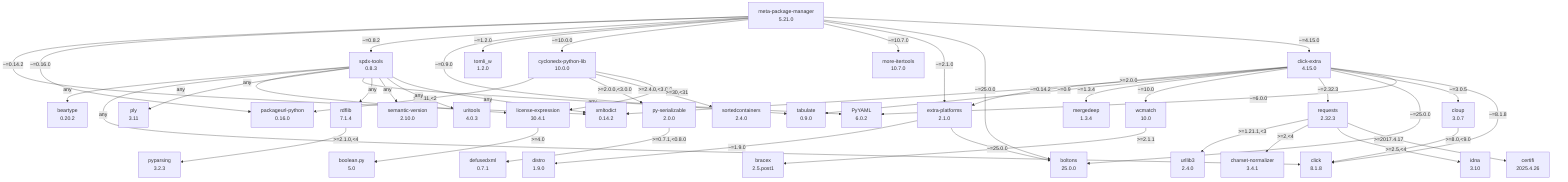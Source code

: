 flowchart TD
    classDef missing stroke-dasharray: 5
    beartype["beartype\n0.20.2"]
    boltons["boltons\n25.0.0"]
    boolean-py["boolean.py\n5.0"]
    bracex["bracex\n2.5.post1"]
    certifi["certifi\n2025.4.26"]
    charset-normalizer["charset-normalizer\n3.4.1"]
    click-extra["click-extra\n4.15.0"]
    click_0["click\n8.1.8"]
    cloup["cloup\n3.0.7"]
    cyclonedx-python-lib["cyclonedx-python-lib\n10.0.0"]
    defusedxml["defusedxml\n0.7.1"]
    distro["distro\n1.9.0"]
    extra-platforms["extra-platforms\n2.1.0"]
    idna["idna\n3.10"]
    license-expression["license-expression\n30.4.1"]
    mergedeep["mergedeep\n1.3.4"]
    meta-package-manager["meta-package-manager\n5.21.0"]
    more-itertools["more-itertools\n10.7.0"]
    packageurl-python["packageurl-python\n0.16.0"]
    ply["ply\n3.11"]
    py-serializable["py-serializable\n2.0.0"]
    pyparsing["pyparsing\n3.2.3"]
    pyyaml["PyYAML\n6.0.2"]
    rdflib["rdflib\n7.1.4"]
    requests["requests\n2.32.3"]
    semantic-version["semantic-version\n2.10.0"]
    sortedcontainers["sortedcontainers\n2.4.0"]
    spdx-tools["spdx-tools\n0.8.3"]
    tabulate["tabulate\n0.9.0"]
    tomli-w["tomli_w\n1.2.0"]
    uritools["uritools\n4.0.3"]
    urllib3["urllib3\n2.4.0"]
    wcmatch["wcmatch\n10.0"]
    xmltodict["xmltodict\n0.14.2"]
    click-extra -- ">=2.0.0" --> extra-platforms
    click-extra -- "~=0.14.2" --> xmltodict
    click-extra -- "~=0.9" --> tabulate
    click-extra -- "~=1.3.4" --> mergedeep
    click-extra -- "~=10.0" --> wcmatch
    click-extra -- "~=2.32.3" --> requests
    click-extra -- "~=25.0.0" --> boltons
    click-extra -- "~=3.0.5" --> cloup
    click-extra -- "~=6.0.0" --> pyyaml
    click-extra -- "~=8.1.8" --> click_0
    cloup -- ">=8.0,<9.0" --> click_0
    cyclonedx-python-lib -- ">=0.11,<2" --> packageurl-python
    cyclonedx-python-lib -- ">=2.0.0,<3.0.0" --> py-serializable
    cyclonedx-python-lib -- ">=2.4.0,<3.0.0" --> sortedcontainers
    cyclonedx-python-lib -- ">=30,<31" --> license-expression
    extra-platforms -- "~=1.9.0" --> distro
    extra-platforms -- "~=25.0.0" --> boltons
    license-expression -- ">=4.0" --> boolean-py
    meta-package-manager -- "~=0.14.2" --> xmltodict
    meta-package-manager -- "~=0.16.0" --> packageurl-python
    meta-package-manager -- "~=0.8.2" --> spdx-tools
    meta-package-manager -- "~=0.9.0" --> tabulate
    meta-package-manager -- "~=1.2.0" --> tomli-w
    meta-package-manager -- "~=10.0.0" --> cyclonedx-python-lib
    meta-package-manager -- "~=10.7.0" --> more-itertools
    meta-package-manager -- "~=2.1.0" --> extra-platforms
    meta-package-manager -- "~=25.0.0" --> boltons
    meta-package-manager -- "~=4.15.0" --> click-extra
    py-serializable -- ">=0.7.1,<0.8.0" --> defusedxml
    rdflib -- ">=2.1.0,<4" --> pyparsing
    requests -- ">=1.21.1,<3" --> urllib3
    requests -- ">=2,<4" --> charset-normalizer
    requests -- ">=2.5,<4" --> idna
    requests -- ">=2017.4.17" --> certifi
    spdx-tools -- "any" --> beartype
    spdx-tools -- "any" --> click_0
    spdx-tools -- "any" --> license-expression
    spdx-tools -- "any" --> ply
    spdx-tools -- "any" --> pyyaml
    spdx-tools -- "any" --> rdflib
    spdx-tools -- "any" --> semantic-version
    spdx-tools -- "any" --> uritools
    spdx-tools -- "any" --> xmltodict
    wcmatch -- ">=2.1.1" --> bracex